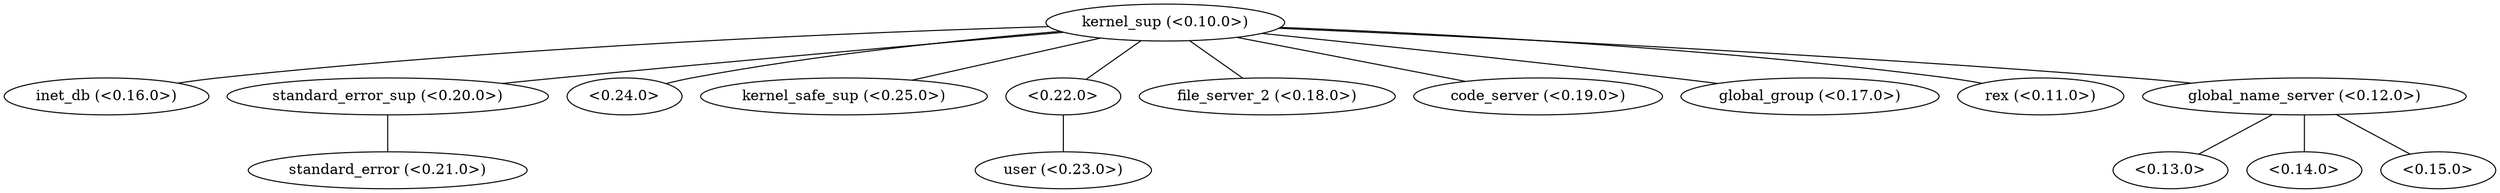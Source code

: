 graph "kernel_sup (<0.10.0>)" {
"kernel_sup (<0.10.0>)" -- "inet_db (<0.16.0>)";
"kernel_sup (<0.10.0>)" -- "standard_error_sup (<0.20.0>)";
"kernel_sup (<0.10.0>)" -- "<0.24.0>";
"kernel_sup (<0.10.0>)" -- "kernel_safe_sup (<0.25.0>)";
"kernel_sup (<0.10.0>)" -- "<0.22.0>";
"kernel_sup (<0.10.0>)" -- "file_server_2 (<0.18.0>)";
"kernel_sup (<0.10.0>)" -- "code_server (<0.19.0>)";
"kernel_sup (<0.10.0>)" -- "global_group (<0.17.0>)";
"kernel_sup (<0.10.0>)" -- "rex (<0.11.0>)";
"kernel_sup (<0.10.0>)" -- "global_name_server (<0.12.0>)";
"standard_error_sup (<0.20.0>)" -- "standard_error (<0.21.0>)";
"<0.22.0>" -- "user (<0.23.0>)";
"global_name_server (<0.12.0>)" -- "<0.13.0>";
"global_name_server (<0.12.0>)" -- "<0.14.0>";
"global_name_server (<0.12.0>)" -- "<0.15.0>";
}
